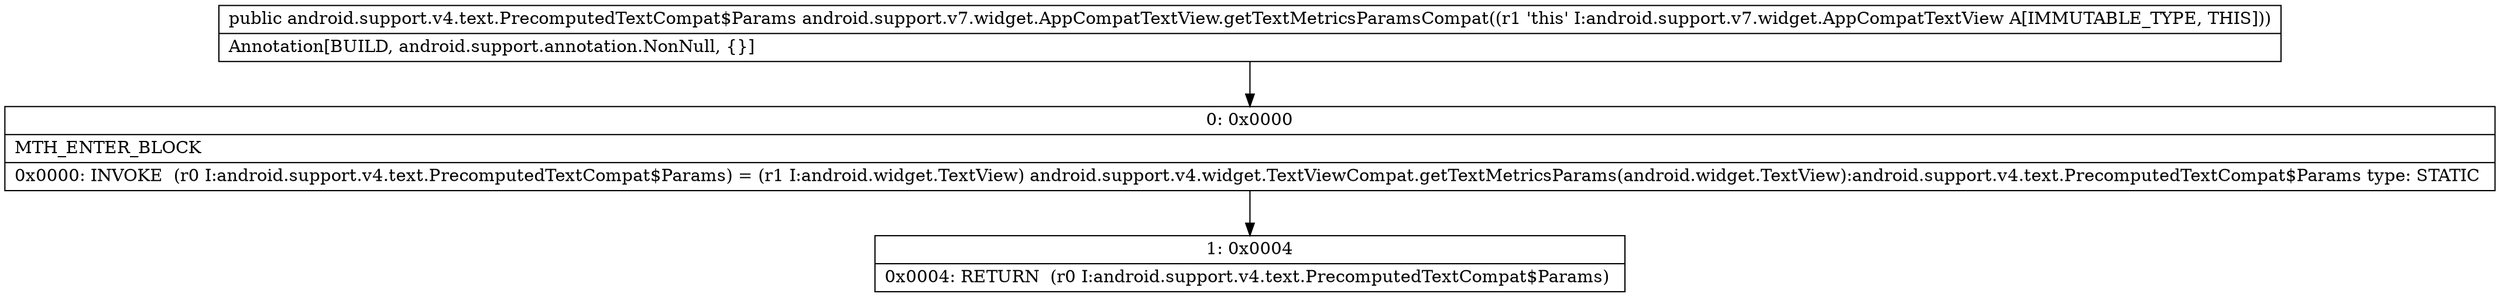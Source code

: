 digraph "CFG forandroid.support.v7.widget.AppCompatTextView.getTextMetricsParamsCompat()Landroid\/support\/v4\/text\/PrecomputedTextCompat$Params;" {
Node_0 [shape=record,label="{0\:\ 0x0000|MTH_ENTER_BLOCK\l|0x0000: INVOKE  (r0 I:android.support.v4.text.PrecomputedTextCompat$Params) = (r1 I:android.widget.TextView) android.support.v4.widget.TextViewCompat.getTextMetricsParams(android.widget.TextView):android.support.v4.text.PrecomputedTextCompat$Params type: STATIC \l}"];
Node_1 [shape=record,label="{1\:\ 0x0004|0x0004: RETURN  (r0 I:android.support.v4.text.PrecomputedTextCompat$Params) \l}"];
MethodNode[shape=record,label="{public android.support.v4.text.PrecomputedTextCompat$Params android.support.v7.widget.AppCompatTextView.getTextMetricsParamsCompat((r1 'this' I:android.support.v7.widget.AppCompatTextView A[IMMUTABLE_TYPE, THIS]))  | Annotation[BUILD, android.support.annotation.NonNull, \{\}]\l}"];
MethodNode -> Node_0;
Node_0 -> Node_1;
}

